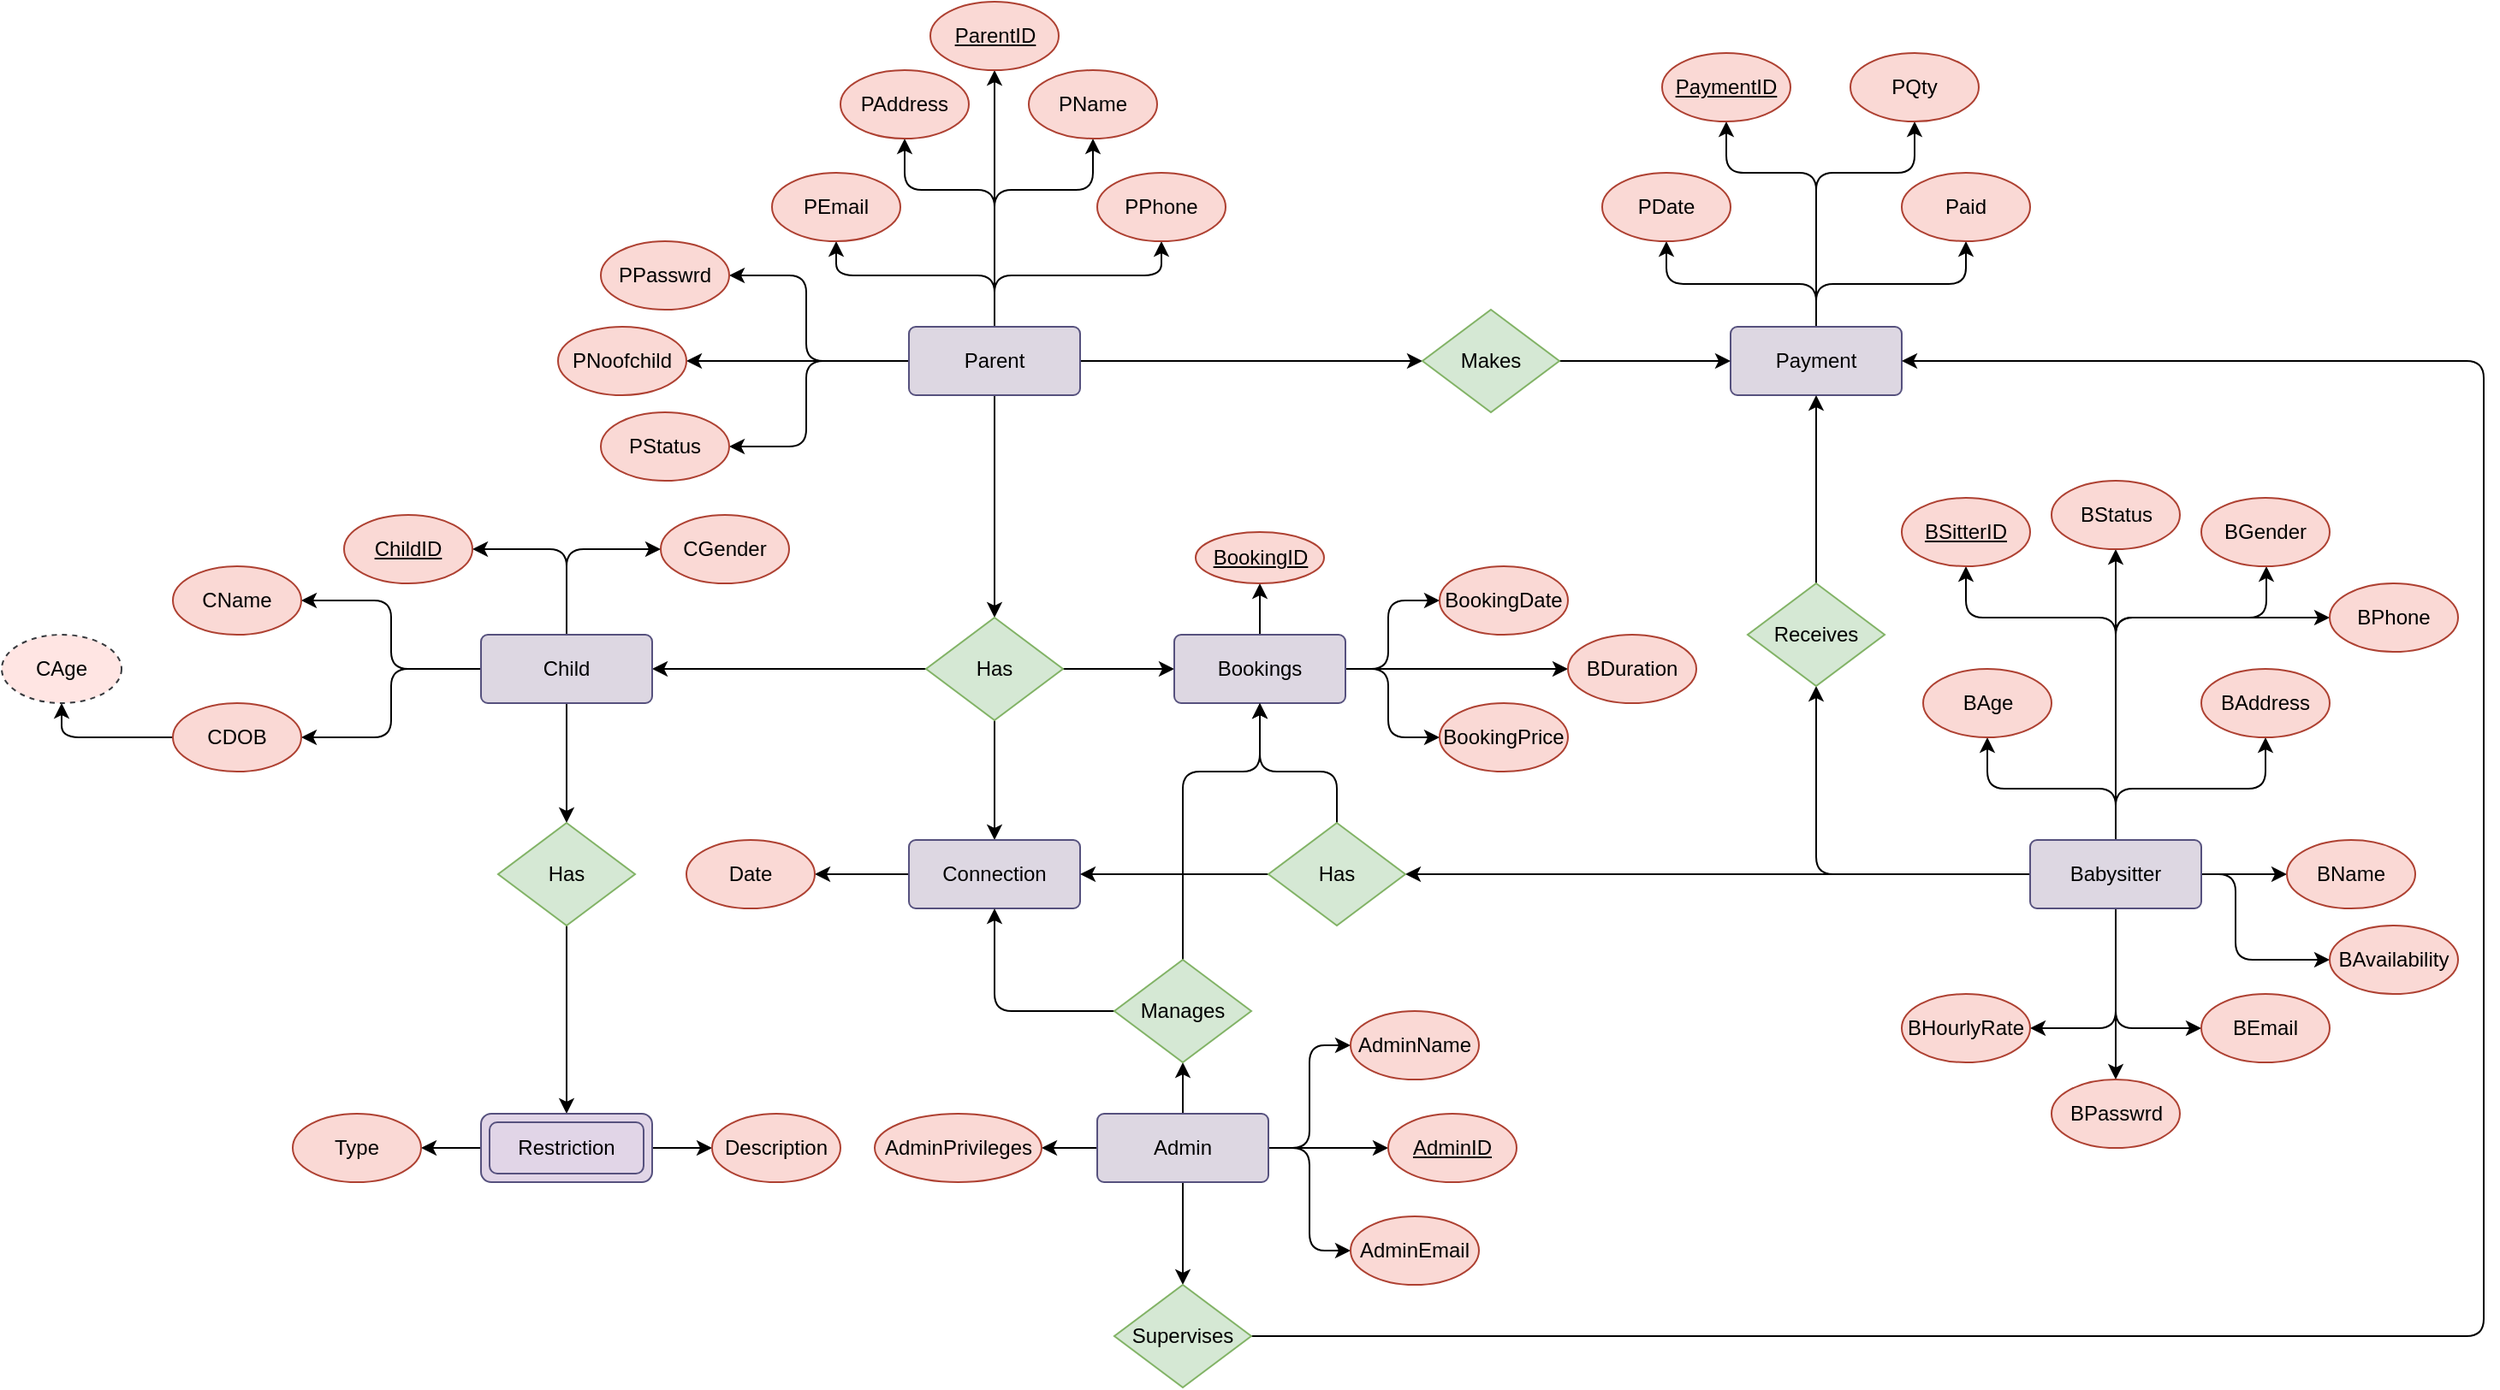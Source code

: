 <mxfile version="13.7.9" type="github">
  <diagram id="R2lEEEUBdFMjLlhIrx00" name="Page-1">
    <mxGraphModel dx="2431" dy="817" grid="1" gridSize="10" guides="1" tooltips="1" connect="1" arrows="1" fold="1" page="1" pageScale="1" pageWidth="850" pageHeight="1100" math="0" shadow="0" extFonts="Permanent Marker^https://fonts.googleapis.com/css?family=Permanent+Marker">
      <root>
        <mxCell id="0" />
        <mxCell id="1" parent="0" />
        <mxCell id="o5xKfzalzevmkCCJvO4_-7" value="" style="edgeStyle=orthogonalEdgeStyle;rounded=0;orthogonalLoop=1;jettySize=auto;html=1;" edge="1" parent="1" source="o5xKfzalzevmkCCJvO4_-5" target="o5xKfzalzevmkCCJvO4_-6">
          <mxGeometry relative="1" as="geometry" />
        </mxCell>
        <mxCell id="o5xKfzalzevmkCCJvO4_-15" style="edgeStyle=orthogonalEdgeStyle;rounded=1;orthogonalLoop=1;jettySize=auto;html=1;entryX=0.5;entryY=1;entryDx=0;entryDy=0;" edge="1" parent="1" source="o5xKfzalzevmkCCJvO4_-5" target="o5xKfzalzevmkCCJvO4_-9">
          <mxGeometry relative="1" as="geometry">
            <Array as="points">
              <mxPoint x="180" y="170" />
              <mxPoint x="128" y="170" />
            </Array>
          </mxGeometry>
        </mxCell>
        <mxCell id="o5xKfzalzevmkCCJvO4_-16" style="edgeStyle=orthogonalEdgeStyle;rounded=1;orthogonalLoop=1;jettySize=auto;html=1;entryX=0.5;entryY=1;entryDx=0;entryDy=0;" edge="1" parent="1" source="o5xKfzalzevmkCCJvO4_-5" target="o5xKfzalzevmkCCJvO4_-8">
          <mxGeometry relative="1" as="geometry">
            <Array as="points">
              <mxPoint x="180" y="170" />
              <mxPoint x="238" y="170" />
            </Array>
          </mxGeometry>
        </mxCell>
        <mxCell id="o5xKfzalzevmkCCJvO4_-18" style="edgeStyle=orthogonalEdgeStyle;rounded=1;orthogonalLoop=1;jettySize=auto;html=1;entryX=0.5;entryY=1;entryDx=0;entryDy=0;" edge="1" parent="1" source="o5xKfzalzevmkCCJvO4_-5" target="o5xKfzalzevmkCCJvO4_-10">
          <mxGeometry relative="1" as="geometry">
            <Array as="points">
              <mxPoint x="180" y="220" />
              <mxPoint x="88" y="220" />
            </Array>
          </mxGeometry>
        </mxCell>
        <mxCell id="o5xKfzalzevmkCCJvO4_-19" style="edgeStyle=orthogonalEdgeStyle;rounded=1;orthogonalLoop=1;jettySize=auto;html=1;entryX=0.5;entryY=1;entryDx=0;entryDy=0;" edge="1" parent="1" source="o5xKfzalzevmkCCJvO4_-5" target="o5xKfzalzevmkCCJvO4_-11">
          <mxGeometry relative="1" as="geometry">
            <Array as="points">
              <mxPoint x="180" y="220" />
              <mxPoint x="278" y="220" />
            </Array>
          </mxGeometry>
        </mxCell>
        <mxCell id="o5xKfzalzevmkCCJvO4_-20" style="edgeStyle=orthogonalEdgeStyle;rounded=1;orthogonalLoop=1;jettySize=auto;html=1;entryX=1;entryY=0.5;entryDx=0;entryDy=0;" edge="1" parent="1" source="o5xKfzalzevmkCCJvO4_-5" target="o5xKfzalzevmkCCJvO4_-14">
          <mxGeometry relative="1" as="geometry" />
        </mxCell>
        <mxCell id="o5xKfzalzevmkCCJvO4_-21" style="edgeStyle=orthogonalEdgeStyle;rounded=1;orthogonalLoop=1;jettySize=auto;html=1;entryX=1;entryY=0.5;entryDx=0;entryDy=0;" edge="1" parent="1" source="o5xKfzalzevmkCCJvO4_-5" target="o5xKfzalzevmkCCJvO4_-12">
          <mxGeometry relative="1" as="geometry">
            <Array as="points">
              <mxPoint x="70" y="270" />
              <mxPoint x="70" y="220" />
            </Array>
          </mxGeometry>
        </mxCell>
        <mxCell id="o5xKfzalzevmkCCJvO4_-22" style="edgeStyle=orthogonalEdgeStyle;rounded=1;orthogonalLoop=1;jettySize=auto;html=1;entryX=1;entryY=0.5;entryDx=0;entryDy=0;" edge="1" parent="1" source="o5xKfzalzevmkCCJvO4_-5" target="o5xKfzalzevmkCCJvO4_-13">
          <mxGeometry relative="1" as="geometry">
            <Array as="points">
              <mxPoint x="70" y="270" />
              <mxPoint x="70" y="320" />
            </Array>
          </mxGeometry>
        </mxCell>
        <mxCell id="o5xKfzalzevmkCCJvO4_-26" value="" style="edgeStyle=orthogonalEdgeStyle;rounded=1;orthogonalLoop=1;jettySize=auto;html=1;entryX=0.5;entryY=0;entryDx=0;entryDy=0;" edge="1" parent="1" source="o5xKfzalzevmkCCJvO4_-5" target="o5xKfzalzevmkCCJvO4_-27">
          <mxGeometry relative="1" as="geometry">
            <mxPoint x="330" y="270" as="targetPoint" />
          </mxGeometry>
        </mxCell>
        <mxCell id="o5xKfzalzevmkCCJvO4_-111" style="edgeStyle=orthogonalEdgeStyle;rounded=1;orthogonalLoop=1;jettySize=auto;html=1;" edge="1" parent="1" source="o5xKfzalzevmkCCJvO4_-5" target="o5xKfzalzevmkCCJvO4_-110">
          <mxGeometry relative="1" as="geometry" />
        </mxCell>
        <mxCell id="o5xKfzalzevmkCCJvO4_-5" value="Parent" style="rounded=1;arcSize=10;whiteSpace=wrap;html=1;align=center;strokeColor=#56517e;shadow=0;fillColor=#DDD7E2;" vertex="1" parent="1">
          <mxGeometry x="130" y="250" width="100" height="40" as="geometry" />
        </mxCell>
        <mxCell id="o5xKfzalzevmkCCJvO4_-6" value="&lt;u&gt;ParentID&lt;/u&gt;" style="ellipse;whiteSpace=wrap;html=1;rounded=1;shadow=0;strokeColor=#ae4132;fillColor=#fad9d5;arcSize=10;" vertex="1" parent="1">
          <mxGeometry x="142.5" y="60" width="75" height="40" as="geometry" />
        </mxCell>
        <mxCell id="o5xKfzalzevmkCCJvO4_-8" value="PName" style="ellipse;whiteSpace=wrap;html=1;rounded=1;shadow=0;strokeColor=#ae4132;fillColor=#fad9d5;arcSize=10;" vertex="1" parent="1">
          <mxGeometry x="200" y="100" width="75" height="40" as="geometry" />
        </mxCell>
        <mxCell id="o5xKfzalzevmkCCJvO4_-9" value="PAddress" style="ellipse;whiteSpace=wrap;html=1;rounded=1;shadow=0;strokeColor=#ae4132;fillColor=#fad9d5;arcSize=10;" vertex="1" parent="1">
          <mxGeometry x="90" y="100" width="75" height="40" as="geometry" />
        </mxCell>
        <mxCell id="o5xKfzalzevmkCCJvO4_-10" value="PEmail" style="ellipse;whiteSpace=wrap;html=1;rounded=1;shadow=0;strokeColor=#ae4132;fillColor=#fad9d5;arcSize=10;" vertex="1" parent="1">
          <mxGeometry x="50" y="160" width="75" height="40" as="geometry" />
        </mxCell>
        <mxCell id="o5xKfzalzevmkCCJvO4_-11" value="PPhone" style="ellipse;whiteSpace=wrap;html=1;rounded=1;shadow=0;strokeColor=#ae4132;fillColor=#fad9d5;arcSize=10;" vertex="1" parent="1">
          <mxGeometry x="240" y="160" width="75" height="40" as="geometry" />
        </mxCell>
        <mxCell id="o5xKfzalzevmkCCJvO4_-12" value="PPasswrd" style="ellipse;whiteSpace=wrap;html=1;rounded=1;shadow=0;strokeColor=#ae4132;fillColor=#fad9d5;arcSize=10;" vertex="1" parent="1">
          <mxGeometry x="-50" y="200" width="75" height="40" as="geometry" />
        </mxCell>
        <mxCell id="o5xKfzalzevmkCCJvO4_-13" value="PStatus" style="ellipse;whiteSpace=wrap;html=1;rounded=1;shadow=0;strokeColor=#ae4132;fillColor=#fad9d5;arcSize=10;" vertex="1" parent="1">
          <mxGeometry x="-50" y="300" width="75" height="40" as="geometry" />
        </mxCell>
        <mxCell id="o5xKfzalzevmkCCJvO4_-14" value="PNoofchild" style="ellipse;whiteSpace=wrap;html=1;rounded=1;shadow=0;strokeColor=#ae4132;fillColor=#fad9d5;arcSize=10;" vertex="1" parent="1">
          <mxGeometry x="-75" y="250" width="75" height="40" as="geometry" />
        </mxCell>
        <mxCell id="o5xKfzalzevmkCCJvO4_-31" value="" style="edgeStyle=orthogonalEdgeStyle;rounded=1;orthogonalLoop=1;jettySize=auto;html=1;entryX=1;entryY=0.5;entryDx=0;entryDy=0;exitX=0;exitY=0.5;exitDx=0;exitDy=0;" edge="1" parent="1" source="o5xKfzalzevmkCCJvO4_-27" target="o5xKfzalzevmkCCJvO4_-32">
          <mxGeometry relative="1" as="geometry">
            <mxPoint x="100" y="450" as="sourcePoint" />
            <mxPoint x="270" y="170" as="targetPoint" />
          </mxGeometry>
        </mxCell>
        <mxCell id="o5xKfzalzevmkCCJvO4_-35" style="edgeStyle=orthogonalEdgeStyle;rounded=1;orthogonalLoop=1;jettySize=auto;html=1;entryX=0.5;entryY=0;entryDx=0;entryDy=0;" edge="1" parent="1" source="o5xKfzalzevmkCCJvO4_-27" target="o5xKfzalzevmkCCJvO4_-33">
          <mxGeometry relative="1" as="geometry" />
        </mxCell>
        <mxCell id="o5xKfzalzevmkCCJvO4_-36" style="edgeStyle=orthogonalEdgeStyle;rounded=1;orthogonalLoop=1;jettySize=auto;html=1;entryX=0;entryY=0.5;entryDx=0;entryDy=0;" edge="1" parent="1" source="o5xKfzalzevmkCCJvO4_-27" target="o5xKfzalzevmkCCJvO4_-34">
          <mxGeometry relative="1" as="geometry" />
        </mxCell>
        <mxCell id="o5xKfzalzevmkCCJvO4_-27" value="Has" style="shape=rhombus;perimeter=rhombusPerimeter;whiteSpace=wrap;html=1;align=center;shadow=0;fillColor=#d5e8d4;strokeColor=#82b366;" vertex="1" parent="1">
          <mxGeometry x="140" y="420" width="80" height="60" as="geometry" />
        </mxCell>
        <mxCell id="o5xKfzalzevmkCCJvO4_-69" style="edgeStyle=orthogonalEdgeStyle;rounded=1;orthogonalLoop=1;jettySize=auto;html=1;entryX=1;entryY=0.5;entryDx=0;entryDy=0;exitX=0.5;exitY=0;exitDx=0;exitDy=0;" edge="1" parent="1" source="o5xKfzalzevmkCCJvO4_-32" target="o5xKfzalzevmkCCJvO4_-37">
          <mxGeometry relative="1" as="geometry" />
        </mxCell>
        <mxCell id="o5xKfzalzevmkCCJvO4_-71" style="edgeStyle=orthogonalEdgeStyle;rounded=1;orthogonalLoop=1;jettySize=auto;html=1;entryX=1;entryY=0.5;entryDx=0;entryDy=0;" edge="1" parent="1" source="o5xKfzalzevmkCCJvO4_-32" target="o5xKfzalzevmkCCJvO4_-38">
          <mxGeometry relative="1" as="geometry" />
        </mxCell>
        <mxCell id="o5xKfzalzevmkCCJvO4_-72" style="edgeStyle=orthogonalEdgeStyle;rounded=1;orthogonalLoop=1;jettySize=auto;html=1;entryX=1;entryY=0.5;entryDx=0;entryDy=0;" edge="1" parent="1" source="o5xKfzalzevmkCCJvO4_-32" target="o5xKfzalzevmkCCJvO4_-40">
          <mxGeometry relative="1" as="geometry" />
        </mxCell>
        <mxCell id="o5xKfzalzevmkCCJvO4_-101" style="edgeStyle=orthogonalEdgeStyle;rounded=1;orthogonalLoop=1;jettySize=auto;html=1;entryX=0;entryY=0.5;entryDx=0;entryDy=0;exitX=0.5;exitY=0;exitDx=0;exitDy=0;" edge="1" parent="1" source="o5xKfzalzevmkCCJvO4_-32" target="o5xKfzalzevmkCCJvO4_-41">
          <mxGeometry relative="1" as="geometry" />
        </mxCell>
        <mxCell id="o5xKfzalzevmkCCJvO4_-125" style="edgeStyle=orthogonalEdgeStyle;rounded=1;orthogonalLoop=1;jettySize=auto;html=1;" edge="1" parent="1" source="o5xKfzalzevmkCCJvO4_-32" target="o5xKfzalzevmkCCJvO4_-124">
          <mxGeometry relative="1" as="geometry" />
        </mxCell>
        <mxCell id="o5xKfzalzevmkCCJvO4_-32" value="Child" style="rounded=1;arcSize=10;whiteSpace=wrap;html=1;align=center;strokeColor=#56517e;shadow=0;fillColor=#DDD7E2;" vertex="1" parent="1">
          <mxGeometry x="-120" y="430" width="100" height="40" as="geometry" />
        </mxCell>
        <mxCell id="o5xKfzalzevmkCCJvO4_-51" style="edgeStyle=orthogonalEdgeStyle;rounded=1;orthogonalLoop=1;jettySize=auto;html=1;entryX=1;entryY=0.5;entryDx=0;entryDy=0;" edge="1" parent="1" source="o5xKfzalzevmkCCJvO4_-33" target="o5xKfzalzevmkCCJvO4_-50">
          <mxGeometry relative="1" as="geometry" />
        </mxCell>
        <mxCell id="o5xKfzalzevmkCCJvO4_-33" value="Connection" style="rounded=1;arcSize=10;whiteSpace=wrap;html=1;align=center;strokeColor=#56517e;shadow=0;fillColor=#DDD7E2;" vertex="1" parent="1">
          <mxGeometry x="130" y="550" width="100" height="40" as="geometry" />
        </mxCell>
        <mxCell id="o5xKfzalzevmkCCJvO4_-60" style="edgeStyle=orthogonalEdgeStyle;rounded=1;orthogonalLoop=1;jettySize=auto;html=1;" edge="1" parent="1" source="o5xKfzalzevmkCCJvO4_-34" target="o5xKfzalzevmkCCJvO4_-52">
          <mxGeometry relative="1" as="geometry" />
        </mxCell>
        <mxCell id="o5xKfzalzevmkCCJvO4_-63" style="edgeStyle=orthogonalEdgeStyle;rounded=1;orthogonalLoop=1;jettySize=auto;html=1;entryX=0;entryY=0.5;entryDx=0;entryDy=0;" edge="1" parent="1" source="o5xKfzalzevmkCCJvO4_-34" target="o5xKfzalzevmkCCJvO4_-56">
          <mxGeometry relative="1" as="geometry">
            <Array as="points">
              <mxPoint x="410" y="450" />
              <mxPoint x="410" y="410" />
            </Array>
          </mxGeometry>
        </mxCell>
        <mxCell id="o5xKfzalzevmkCCJvO4_-64" style="edgeStyle=orthogonalEdgeStyle;rounded=1;orthogonalLoop=1;jettySize=auto;html=1;entryX=0;entryY=0.5;entryDx=0;entryDy=0;" edge="1" parent="1" source="o5xKfzalzevmkCCJvO4_-34" target="o5xKfzalzevmkCCJvO4_-53">
          <mxGeometry relative="1" as="geometry" />
        </mxCell>
        <mxCell id="o5xKfzalzevmkCCJvO4_-65" style="edgeStyle=orthogonalEdgeStyle;rounded=1;orthogonalLoop=1;jettySize=auto;html=1;entryX=0;entryY=0.5;entryDx=0;entryDy=0;" edge="1" parent="1" source="o5xKfzalzevmkCCJvO4_-34" target="o5xKfzalzevmkCCJvO4_-55">
          <mxGeometry relative="1" as="geometry">
            <Array as="points">
              <mxPoint x="410" y="450" />
              <mxPoint x="410" y="490" />
            </Array>
          </mxGeometry>
        </mxCell>
        <mxCell id="o5xKfzalzevmkCCJvO4_-34" value="Bookings" style="rounded=1;arcSize=10;whiteSpace=wrap;html=1;align=center;strokeColor=#56517e;shadow=0;fillColor=#DDD7E2;" vertex="1" parent="1">
          <mxGeometry x="285" y="430" width="100" height="40" as="geometry" />
        </mxCell>
        <mxCell id="o5xKfzalzevmkCCJvO4_-37" value="&lt;u&gt;ChildID&lt;/u&gt;" style="ellipse;whiteSpace=wrap;html=1;rounded=1;shadow=0;strokeColor=#ae4132;fillColor=#fad9d5;arcSize=10;" vertex="1" parent="1">
          <mxGeometry x="-200" y="360" width="75" height="40" as="geometry" />
        </mxCell>
        <mxCell id="o5xKfzalzevmkCCJvO4_-38" value="CName" style="ellipse;whiteSpace=wrap;html=1;rounded=1;shadow=0;strokeColor=#ae4132;fillColor=#fad9d5;arcSize=10;" vertex="1" parent="1">
          <mxGeometry x="-300" y="390" width="75" height="40" as="geometry" />
        </mxCell>
        <mxCell id="o5xKfzalzevmkCCJvO4_-75" style="edgeStyle=orthogonalEdgeStyle;rounded=1;orthogonalLoop=1;jettySize=auto;html=1;entryX=0.5;entryY=1;entryDx=0;entryDy=0;" edge="1" parent="1" source="o5xKfzalzevmkCCJvO4_-40" target="o5xKfzalzevmkCCJvO4_-42">
          <mxGeometry relative="1" as="geometry" />
        </mxCell>
        <mxCell id="o5xKfzalzevmkCCJvO4_-40" value="CDOB" style="ellipse;whiteSpace=wrap;html=1;rounded=1;shadow=0;strokeColor=#ae4132;fillColor=#fad9d5;arcSize=10;" vertex="1" parent="1">
          <mxGeometry x="-300" y="470" width="75" height="40" as="geometry" />
        </mxCell>
        <mxCell id="o5xKfzalzevmkCCJvO4_-41" value="CGender" style="ellipse;whiteSpace=wrap;html=1;rounded=1;shadow=0;strokeColor=#ae4132;fillColor=#fad9d5;arcSize=10;" vertex="1" parent="1">
          <mxGeometry x="-15" y="360" width="75" height="40" as="geometry" />
        </mxCell>
        <mxCell id="o5xKfzalzevmkCCJvO4_-42" value="CAge" style="ellipse;whiteSpace=wrap;html=1;align=center;dashed=1;shadow=0;strokeColor=#36393d;fillColor=#FFE5E3;" vertex="1" parent="1">
          <mxGeometry x="-400" y="430" width="70" height="40" as="geometry" />
        </mxCell>
        <mxCell id="o5xKfzalzevmkCCJvO4_-50" value="Date" style="ellipse;whiteSpace=wrap;html=1;rounded=1;shadow=0;strokeColor=#ae4132;fillColor=#fad9d5;arcSize=10;" vertex="1" parent="1">
          <mxGeometry y="550" width="75" height="40" as="geometry" />
        </mxCell>
        <mxCell id="o5xKfzalzevmkCCJvO4_-52" value="&lt;u&gt;BookingID&lt;/u&gt;" style="ellipse;whiteSpace=wrap;html=1;rounded=1;shadow=0;strokeColor=#ae4132;fillColor=#fad9d5;arcSize=10;" vertex="1" parent="1">
          <mxGeometry x="297.5" y="370" width="75" height="30" as="geometry" />
        </mxCell>
        <mxCell id="o5xKfzalzevmkCCJvO4_-53" value="BDuration" style="ellipse;whiteSpace=wrap;html=1;rounded=1;shadow=0;strokeColor=#ae4132;fillColor=#fad9d5;arcSize=10;" vertex="1" parent="1">
          <mxGeometry x="515" y="430" width="75" height="40" as="geometry" />
        </mxCell>
        <mxCell id="o5xKfzalzevmkCCJvO4_-55" value="BookingPrice" style="ellipse;whiteSpace=wrap;html=1;rounded=1;shadow=0;strokeColor=#ae4132;fillColor=#fad9d5;arcSize=10;" vertex="1" parent="1">
          <mxGeometry x="440" y="470" width="75" height="40" as="geometry" />
        </mxCell>
        <mxCell id="o5xKfzalzevmkCCJvO4_-56" value="BookingDate" style="ellipse;whiteSpace=wrap;html=1;rounded=1;shadow=0;strokeColor=#ae4132;fillColor=#fad9d5;arcSize=10;" vertex="1" parent="1">
          <mxGeometry x="440" y="390" width="75" height="40" as="geometry" />
        </mxCell>
        <mxCell id="o5xKfzalzevmkCCJvO4_-88" style="edgeStyle=orthogonalEdgeStyle;rounded=1;orthogonalLoop=1;jettySize=auto;html=1;exitX=0.5;exitY=0;exitDx=0;exitDy=0;" edge="1" parent="1" source="o5xKfzalzevmkCCJvO4_-66" target="o5xKfzalzevmkCCJvO4_-81">
          <mxGeometry relative="1" as="geometry" />
        </mxCell>
        <mxCell id="o5xKfzalzevmkCCJvO4_-89" style="edgeStyle=orthogonalEdgeStyle;rounded=1;orthogonalLoop=1;jettySize=auto;html=1;" edge="1" parent="1" source="o5xKfzalzevmkCCJvO4_-66" target="o5xKfzalzevmkCCJvO4_-80">
          <mxGeometry relative="1" as="geometry">
            <Array as="points">
              <mxPoint x="835" y="420" />
              <mxPoint x="923" y="420" />
            </Array>
          </mxGeometry>
        </mxCell>
        <mxCell id="o5xKfzalzevmkCCJvO4_-90" style="edgeStyle=orthogonalEdgeStyle;rounded=1;orthogonalLoop=1;jettySize=auto;html=1;entryX=0;entryY=0.5;entryDx=0;entryDy=0;exitX=0.5;exitY=0;exitDx=0;exitDy=0;" edge="1" parent="1" source="o5xKfzalzevmkCCJvO4_-66" target="o5xKfzalzevmkCCJvO4_-83">
          <mxGeometry relative="1" as="geometry" />
        </mxCell>
        <mxCell id="o5xKfzalzevmkCCJvO4_-93" style="edgeStyle=orthogonalEdgeStyle;rounded=1;orthogonalLoop=1;jettySize=auto;html=1;entryX=0;entryY=0.5;entryDx=0;entryDy=0;" edge="1" parent="1" source="o5xKfzalzevmkCCJvO4_-66" target="o5xKfzalzevmkCCJvO4_-77">
          <mxGeometry relative="1" as="geometry" />
        </mxCell>
        <mxCell id="o5xKfzalzevmkCCJvO4_-94" style="edgeStyle=orthogonalEdgeStyle;rounded=1;orthogonalLoop=1;jettySize=auto;html=1;entryX=0;entryY=0.5;entryDx=0;entryDy=0;" edge="1" parent="1" source="o5xKfzalzevmkCCJvO4_-66" target="o5xKfzalzevmkCCJvO4_-86">
          <mxGeometry relative="1" as="geometry">
            <Array as="points">
              <mxPoint x="905" y="570" />
              <mxPoint x="905" y="620" />
            </Array>
          </mxGeometry>
        </mxCell>
        <mxCell id="o5xKfzalzevmkCCJvO4_-96" style="edgeStyle=orthogonalEdgeStyle;rounded=1;orthogonalLoop=1;jettySize=auto;html=1;entryX=0.5;entryY=1;entryDx=0;entryDy=0;exitX=0.5;exitY=0;exitDx=0;exitDy=0;" edge="1" parent="1" source="o5xKfzalzevmkCCJvO4_-66" target="o5xKfzalzevmkCCJvO4_-78">
          <mxGeometry relative="1" as="geometry">
            <Array as="points">
              <mxPoint x="835" y="520" />
              <mxPoint x="760" y="520" />
            </Array>
          </mxGeometry>
        </mxCell>
        <mxCell id="o5xKfzalzevmkCCJvO4_-97" style="edgeStyle=orthogonalEdgeStyle;rounded=1;orthogonalLoop=1;jettySize=auto;html=1;" edge="1" parent="1" source="o5xKfzalzevmkCCJvO4_-66" target="o5xKfzalzevmkCCJvO4_-85">
          <mxGeometry relative="1" as="geometry" />
        </mxCell>
        <mxCell id="o5xKfzalzevmkCCJvO4_-98" style="edgeStyle=orthogonalEdgeStyle;rounded=1;orthogonalLoop=1;jettySize=auto;html=1;entryX=1;entryY=0.5;entryDx=0;entryDy=0;" edge="1" parent="1" source="o5xKfzalzevmkCCJvO4_-66" target="o5xKfzalzevmkCCJvO4_-84">
          <mxGeometry relative="1" as="geometry" />
        </mxCell>
        <mxCell id="o5xKfzalzevmkCCJvO4_-99" style="edgeStyle=orthogonalEdgeStyle;rounded=1;orthogonalLoop=1;jettySize=auto;html=1;entryX=0;entryY=0.5;entryDx=0;entryDy=0;" edge="1" parent="1" source="o5xKfzalzevmkCCJvO4_-66" target="o5xKfzalzevmkCCJvO4_-82">
          <mxGeometry relative="1" as="geometry" />
        </mxCell>
        <mxCell id="o5xKfzalzevmkCCJvO4_-100" style="edgeStyle=orthogonalEdgeStyle;rounded=1;orthogonalLoop=1;jettySize=auto;html=1;entryX=0.5;entryY=1;entryDx=0;entryDy=0;" edge="1" parent="1" source="o5xKfzalzevmkCCJvO4_-66" target="o5xKfzalzevmkCCJvO4_-76">
          <mxGeometry relative="1" as="geometry">
            <Array as="points">
              <mxPoint x="835" y="420" />
              <mxPoint x="748" y="420" />
            </Array>
          </mxGeometry>
        </mxCell>
        <mxCell id="o5xKfzalzevmkCCJvO4_-103" style="edgeStyle=orthogonalEdgeStyle;rounded=1;orthogonalLoop=1;jettySize=auto;html=1;entryX=1;entryY=0.5;entryDx=0;entryDy=0;" edge="1" parent="1" source="o5xKfzalzevmkCCJvO4_-66" target="o5xKfzalzevmkCCJvO4_-102">
          <mxGeometry relative="1" as="geometry" />
        </mxCell>
        <mxCell id="o5xKfzalzevmkCCJvO4_-108" style="edgeStyle=orthogonalEdgeStyle;rounded=1;orthogonalLoop=1;jettySize=auto;html=1;entryX=0.5;entryY=1;entryDx=0;entryDy=0;" edge="1" parent="1" source="o5xKfzalzevmkCCJvO4_-66" target="o5xKfzalzevmkCCJvO4_-107">
          <mxGeometry relative="1" as="geometry" />
        </mxCell>
        <mxCell id="o5xKfzalzevmkCCJvO4_-133" style="edgeStyle=orthogonalEdgeStyle;rounded=1;orthogonalLoop=1;jettySize=auto;html=1;entryX=0.5;entryY=1;entryDx=0;entryDy=0;" edge="1" parent="1" source="o5xKfzalzevmkCCJvO4_-66" target="o5xKfzalzevmkCCJvO4_-79">
          <mxGeometry relative="1" as="geometry">
            <Array as="points">
              <mxPoint x="835" y="520" />
              <mxPoint x="922" y="520" />
            </Array>
          </mxGeometry>
        </mxCell>
        <mxCell id="o5xKfzalzevmkCCJvO4_-66" value="Babysitter" style="rounded=1;arcSize=10;whiteSpace=wrap;html=1;align=center;strokeColor=#56517e;shadow=0;fillColor=#DDD7E2;" vertex="1" parent="1">
          <mxGeometry x="785" y="550" width="100" height="40" as="geometry" />
        </mxCell>
        <mxCell id="o5xKfzalzevmkCCJvO4_-76" value="&lt;u&gt;BSitterID&lt;/u&gt;" style="ellipse;whiteSpace=wrap;html=1;rounded=1;shadow=0;strokeColor=#ae4132;fillColor=#fad9d5;arcSize=10;" vertex="1" parent="1">
          <mxGeometry x="710" y="350" width="75" height="40" as="geometry" />
        </mxCell>
        <mxCell id="o5xKfzalzevmkCCJvO4_-77" value="BName" style="ellipse;whiteSpace=wrap;html=1;rounded=1;shadow=0;strokeColor=#ae4132;fillColor=#fad9d5;arcSize=10;" vertex="1" parent="1">
          <mxGeometry x="935" y="550" width="75" height="40" as="geometry" />
        </mxCell>
        <mxCell id="o5xKfzalzevmkCCJvO4_-78" value="BAge" style="ellipse;whiteSpace=wrap;html=1;rounded=1;shadow=0;strokeColor=#ae4132;fillColor=#fad9d5;arcSize=10;" vertex="1" parent="1">
          <mxGeometry x="722.5" y="450" width="75" height="40" as="geometry" />
        </mxCell>
        <mxCell id="o5xKfzalzevmkCCJvO4_-79" value="BAddress" style="ellipse;whiteSpace=wrap;html=1;rounded=1;shadow=0;strokeColor=#ae4132;fillColor=#fad9d5;arcSize=10;" vertex="1" parent="1">
          <mxGeometry x="885" y="450" width="75" height="40" as="geometry" />
        </mxCell>
        <mxCell id="o5xKfzalzevmkCCJvO4_-80" value="BGender" style="ellipse;whiteSpace=wrap;html=1;rounded=1;shadow=0;strokeColor=#ae4132;fillColor=#fad9d5;arcSize=10;" vertex="1" parent="1">
          <mxGeometry x="885" y="350" width="75" height="40" as="geometry" />
        </mxCell>
        <mxCell id="o5xKfzalzevmkCCJvO4_-81" value="BStatus&lt;span style=&quot;color: rgba(0 , 0 , 0 , 0) ; font-family: monospace ; font-size: 0px&quot;&gt;%3CmxGraphModel%3E%3Croot%3E%3CmxCell%20id%3D%220%22%2F%3E%3CmxCell%20id%3D%221%22%20parent%3D%220%22%2F%3E%3CmxCell%20id%3D%222%22%20value%3D%22BGender%22%20style%3D%22ellipse%3BwhiteSpace%3Dwrap%3Bhtml%3D1%3Brounded%3D1%3Bshadow%3D0%3BstrokeColor%3D%23ae4132%3BfillColor%3D%23fad9d5%3BarcSize%3D10%3B%22%20vertex%3D%221%22%20parent%3D%221%22%3E%3CmxGeometry%20x%3D%22632.5%22%20y%3D%22490%22%20width%3D%2275%22%20height%3D%2240%22%20as%3D%22geometry%22%2F%3E%3C%2FmxCell%3E%3C%2Froot%3E%3C%2FmxGraphModel%3E&lt;/span&gt;" style="ellipse;whiteSpace=wrap;html=1;rounded=1;shadow=0;strokeColor=#ae4132;fillColor=#fad9d5;arcSize=10;" vertex="1" parent="1">
          <mxGeometry x="797.5" y="340" width="75" height="40" as="geometry" />
        </mxCell>
        <mxCell id="o5xKfzalzevmkCCJvO4_-82" value="BEmail" style="ellipse;whiteSpace=wrap;html=1;rounded=1;shadow=0;strokeColor=#ae4132;fillColor=#fad9d5;arcSize=10;" vertex="1" parent="1">
          <mxGeometry x="885" y="640" width="75" height="40" as="geometry" />
        </mxCell>
        <mxCell id="o5xKfzalzevmkCCJvO4_-83" value="BPhone" style="ellipse;whiteSpace=wrap;html=1;rounded=1;shadow=0;strokeColor=#ae4132;fillColor=#fad9d5;arcSize=10;" vertex="1" parent="1">
          <mxGeometry x="960" y="400" width="75" height="40" as="geometry" />
        </mxCell>
        <mxCell id="o5xKfzalzevmkCCJvO4_-84" value="BHourlyRate" style="ellipse;whiteSpace=wrap;html=1;rounded=1;shadow=0;strokeColor=#ae4132;fillColor=#fad9d5;arcSize=10;" vertex="1" parent="1">
          <mxGeometry x="710" y="640" width="75" height="40" as="geometry" />
        </mxCell>
        <mxCell id="o5xKfzalzevmkCCJvO4_-85" value="BPasswrd" style="ellipse;whiteSpace=wrap;html=1;rounded=1;shadow=0;strokeColor=#ae4132;fillColor=#fad9d5;arcSize=10;" vertex="1" parent="1">
          <mxGeometry x="797.5" y="690" width="75" height="40" as="geometry" />
        </mxCell>
        <mxCell id="o5xKfzalzevmkCCJvO4_-86" value="BAvailability" style="ellipse;whiteSpace=wrap;html=1;rounded=1;shadow=0;strokeColor=#ae4132;fillColor=#fad9d5;arcSize=10;" vertex="1" parent="1">
          <mxGeometry x="960" y="600" width="75" height="40" as="geometry" />
        </mxCell>
        <mxCell id="o5xKfzalzevmkCCJvO4_-104" style="edgeStyle=orthogonalEdgeStyle;rounded=1;orthogonalLoop=1;jettySize=auto;html=1;" edge="1" parent="1" source="o5xKfzalzevmkCCJvO4_-102" target="o5xKfzalzevmkCCJvO4_-33">
          <mxGeometry relative="1" as="geometry" />
        </mxCell>
        <mxCell id="o5xKfzalzevmkCCJvO4_-105" style="edgeStyle=orthogonalEdgeStyle;rounded=1;orthogonalLoop=1;jettySize=auto;html=1;entryX=0.5;entryY=1;entryDx=0;entryDy=0;" edge="1" parent="1" source="o5xKfzalzevmkCCJvO4_-102" target="o5xKfzalzevmkCCJvO4_-34">
          <mxGeometry relative="1" as="geometry">
            <Array as="points">
              <mxPoint x="380" y="510" />
              <mxPoint x="335" y="510" />
            </Array>
          </mxGeometry>
        </mxCell>
        <mxCell id="o5xKfzalzevmkCCJvO4_-102" value="Has" style="shape=rhombus;perimeter=rhombusPerimeter;whiteSpace=wrap;html=1;align=center;shadow=0;fillColor=#d5e8d4;strokeColor=#82b366;" vertex="1" parent="1">
          <mxGeometry x="340" y="540" width="80" height="60" as="geometry" />
        </mxCell>
        <mxCell id="o5xKfzalzevmkCCJvO4_-119" style="edgeStyle=orthogonalEdgeStyle;rounded=1;orthogonalLoop=1;jettySize=auto;html=1;entryX=0.5;entryY=1;entryDx=0;entryDy=0;" edge="1" parent="1" source="o5xKfzalzevmkCCJvO4_-106" target="o5xKfzalzevmkCCJvO4_-115">
          <mxGeometry relative="1" as="geometry" />
        </mxCell>
        <mxCell id="o5xKfzalzevmkCCJvO4_-120" style="edgeStyle=orthogonalEdgeStyle;rounded=1;orthogonalLoop=1;jettySize=auto;html=1;" edge="1" parent="1" source="o5xKfzalzevmkCCJvO4_-106" target="o5xKfzalzevmkCCJvO4_-116">
          <mxGeometry relative="1" as="geometry" />
        </mxCell>
        <mxCell id="o5xKfzalzevmkCCJvO4_-121" style="edgeStyle=orthogonalEdgeStyle;rounded=1;orthogonalLoop=1;jettySize=auto;html=1;entryX=0.5;entryY=1;entryDx=0;entryDy=0;" edge="1" parent="1" source="o5xKfzalzevmkCCJvO4_-106" target="o5xKfzalzevmkCCJvO4_-113">
          <mxGeometry relative="1" as="geometry">
            <Array as="points">
              <mxPoint x="660" y="160" />
              <mxPoint x="608" y="160" />
            </Array>
          </mxGeometry>
        </mxCell>
        <mxCell id="o5xKfzalzevmkCCJvO4_-123" style="edgeStyle=orthogonalEdgeStyle;rounded=1;orthogonalLoop=1;jettySize=auto;html=1;entryX=0.5;entryY=1;entryDx=0;entryDy=0;" edge="1" parent="1" source="o5xKfzalzevmkCCJvO4_-106" target="o5xKfzalzevmkCCJvO4_-114">
          <mxGeometry relative="1" as="geometry">
            <Array as="points">
              <mxPoint x="660" y="160" />
              <mxPoint x="718" y="160" />
            </Array>
          </mxGeometry>
        </mxCell>
        <mxCell id="o5xKfzalzevmkCCJvO4_-106" value="Payment" style="rounded=1;arcSize=10;whiteSpace=wrap;html=1;align=center;strokeColor=#56517e;shadow=0;fillColor=#DDD7E2;" vertex="1" parent="1">
          <mxGeometry x="610" y="250" width="100" height="40" as="geometry" />
        </mxCell>
        <mxCell id="o5xKfzalzevmkCCJvO4_-109" style="edgeStyle=orthogonalEdgeStyle;rounded=1;orthogonalLoop=1;jettySize=auto;html=1;entryX=0.5;entryY=1;entryDx=0;entryDy=0;" edge="1" parent="1" source="o5xKfzalzevmkCCJvO4_-107" target="o5xKfzalzevmkCCJvO4_-106">
          <mxGeometry relative="1" as="geometry" />
        </mxCell>
        <mxCell id="o5xKfzalzevmkCCJvO4_-107" value="Receives" style="shape=rhombus;perimeter=rhombusPerimeter;whiteSpace=wrap;html=1;align=center;shadow=0;fillColor=#d5e8d4;strokeColor=#82b366;" vertex="1" parent="1">
          <mxGeometry x="620" y="400" width="80" height="60" as="geometry" />
        </mxCell>
        <mxCell id="o5xKfzalzevmkCCJvO4_-112" style="edgeStyle=orthogonalEdgeStyle;rounded=1;orthogonalLoop=1;jettySize=auto;html=1;" edge="1" parent="1" source="o5xKfzalzevmkCCJvO4_-110" target="o5xKfzalzevmkCCJvO4_-106">
          <mxGeometry relative="1" as="geometry" />
        </mxCell>
        <mxCell id="o5xKfzalzevmkCCJvO4_-110" value="Makes" style="shape=rhombus;perimeter=rhombusPerimeter;whiteSpace=wrap;html=1;align=center;shadow=0;fillColor=#d5e8d4;strokeColor=#82b366;" vertex="1" parent="1">
          <mxGeometry x="430" y="240" width="80" height="60" as="geometry" />
        </mxCell>
        <mxCell id="o5xKfzalzevmkCCJvO4_-113" value="&lt;u&gt;PaymentID&lt;/u&gt;" style="ellipse;whiteSpace=wrap;html=1;rounded=1;shadow=0;strokeColor=#ae4132;fillColor=#fad9d5;arcSize=10;" vertex="1" parent="1">
          <mxGeometry x="570" y="90" width="75" height="40" as="geometry" />
        </mxCell>
        <mxCell id="o5xKfzalzevmkCCJvO4_-114" value="PQty" style="ellipse;whiteSpace=wrap;html=1;rounded=1;shadow=0;strokeColor=#ae4132;fillColor=#fad9d5;arcSize=10;" vertex="1" parent="1">
          <mxGeometry x="680" y="90" width="75" height="40" as="geometry" />
        </mxCell>
        <mxCell id="o5xKfzalzevmkCCJvO4_-115" value="PDate" style="ellipse;whiteSpace=wrap;html=1;rounded=1;shadow=0;strokeColor=#ae4132;fillColor=#fad9d5;arcSize=10;" vertex="1" parent="1">
          <mxGeometry x="535" y="160" width="75" height="40" as="geometry" />
        </mxCell>
        <mxCell id="o5xKfzalzevmkCCJvO4_-116" value="Paid" style="ellipse;whiteSpace=wrap;html=1;rounded=1;shadow=0;strokeColor=#ae4132;fillColor=#fad9d5;arcSize=10;" vertex="1" parent="1">
          <mxGeometry x="710" y="160" width="75" height="40" as="geometry" />
        </mxCell>
        <mxCell id="o5xKfzalzevmkCCJvO4_-128" style="edgeStyle=orthogonalEdgeStyle;rounded=1;orthogonalLoop=1;jettySize=auto;html=1;entryX=0.5;entryY=0;entryDx=0;entryDy=0;" edge="1" parent="1" source="o5xKfzalzevmkCCJvO4_-124" target="o5xKfzalzevmkCCJvO4_-127">
          <mxGeometry relative="1" as="geometry" />
        </mxCell>
        <mxCell id="o5xKfzalzevmkCCJvO4_-124" value="Has" style="shape=rhombus;perimeter=rhombusPerimeter;whiteSpace=wrap;html=1;align=center;shadow=0;fillColor=#d5e8d4;strokeColor=#82b366;" vertex="1" parent="1">
          <mxGeometry x="-110" y="540" width="80" height="60" as="geometry" />
        </mxCell>
        <mxCell id="o5xKfzalzevmkCCJvO4_-131" style="edgeStyle=orthogonalEdgeStyle;rounded=1;orthogonalLoop=1;jettySize=auto;html=1;entryX=1;entryY=0.5;entryDx=0;entryDy=0;" edge="1" parent="1" source="o5xKfzalzevmkCCJvO4_-127" target="o5xKfzalzevmkCCJvO4_-129">
          <mxGeometry relative="1" as="geometry" />
        </mxCell>
        <mxCell id="o5xKfzalzevmkCCJvO4_-132" style="edgeStyle=orthogonalEdgeStyle;rounded=1;orthogonalLoop=1;jettySize=auto;html=1;entryX=0;entryY=0.5;entryDx=0;entryDy=0;" edge="1" parent="1" source="o5xKfzalzevmkCCJvO4_-127" target="o5xKfzalzevmkCCJvO4_-130">
          <mxGeometry relative="1" as="geometry" />
        </mxCell>
        <mxCell id="o5xKfzalzevmkCCJvO4_-127" value="Restriction" style="shape=ext;margin=3;double=1;whiteSpace=wrap;html=1;align=center;shadow=0;fillColor=#e1d5e7;rounded=1;strokeColor=#56517E;" vertex="1" parent="1">
          <mxGeometry x="-120" y="710" width="100" height="40" as="geometry" />
        </mxCell>
        <mxCell id="o5xKfzalzevmkCCJvO4_-129" value="Type" style="ellipse;whiteSpace=wrap;html=1;rounded=1;shadow=0;strokeColor=#ae4132;fillColor=#fad9d5;arcSize=10;" vertex="1" parent="1">
          <mxGeometry x="-230" y="710" width="75" height="40" as="geometry" />
        </mxCell>
        <mxCell id="o5xKfzalzevmkCCJvO4_-130" value="Description" style="ellipse;whiteSpace=wrap;html=1;rounded=1;shadow=0;strokeColor=#ae4132;fillColor=#fad9d5;arcSize=10;" vertex="1" parent="1">
          <mxGeometry x="15" y="710" width="75" height="40" as="geometry" />
        </mxCell>
        <mxCell id="o5xKfzalzevmkCCJvO4_-137" style="edgeStyle=orthogonalEdgeStyle;rounded=1;orthogonalLoop=1;jettySize=auto;html=1;" edge="1" parent="1" source="o5xKfzalzevmkCCJvO4_-135" target="o5xKfzalzevmkCCJvO4_-136">
          <mxGeometry relative="1" as="geometry" />
        </mxCell>
        <mxCell id="o5xKfzalzevmkCCJvO4_-144" style="edgeStyle=orthogonalEdgeStyle;rounded=1;orthogonalLoop=1;jettySize=auto;html=1;" edge="1" parent="1" source="o5xKfzalzevmkCCJvO4_-135" target="o5xKfzalzevmkCCJvO4_-140">
          <mxGeometry relative="1" as="geometry" />
        </mxCell>
        <mxCell id="o5xKfzalzevmkCCJvO4_-145" style="edgeStyle=orthogonalEdgeStyle;rounded=1;orthogonalLoop=1;jettySize=auto;html=1;entryX=0;entryY=0.5;entryDx=0;entryDy=0;" edge="1" parent="1" source="o5xKfzalzevmkCCJvO4_-135" target="o5xKfzalzevmkCCJvO4_-141">
          <mxGeometry relative="1" as="geometry" />
        </mxCell>
        <mxCell id="o5xKfzalzevmkCCJvO4_-146" style="edgeStyle=orthogonalEdgeStyle;rounded=1;orthogonalLoop=1;jettySize=auto;html=1;entryX=0;entryY=0.5;entryDx=0;entryDy=0;" edge="1" parent="1" source="o5xKfzalzevmkCCJvO4_-135" target="o5xKfzalzevmkCCJvO4_-143">
          <mxGeometry relative="1" as="geometry" />
        </mxCell>
        <mxCell id="o5xKfzalzevmkCCJvO4_-147" style="edgeStyle=orthogonalEdgeStyle;rounded=1;orthogonalLoop=1;jettySize=auto;html=1;exitX=0;exitY=0.5;exitDx=0;exitDy=0;" edge="1" parent="1" source="o5xKfzalzevmkCCJvO4_-135" target="o5xKfzalzevmkCCJvO4_-142">
          <mxGeometry relative="1" as="geometry" />
        </mxCell>
        <mxCell id="o5xKfzalzevmkCCJvO4_-149" style="edgeStyle=orthogonalEdgeStyle;rounded=1;orthogonalLoop=1;jettySize=auto;html=1;" edge="1" parent="1" source="o5xKfzalzevmkCCJvO4_-135" target="o5xKfzalzevmkCCJvO4_-148">
          <mxGeometry relative="1" as="geometry" />
        </mxCell>
        <mxCell id="o5xKfzalzevmkCCJvO4_-135" value="Admin" style="rounded=1;arcSize=10;whiteSpace=wrap;html=1;align=center;strokeColor=#56517e;shadow=0;fillColor=#DDD7E2;" vertex="1" parent="1">
          <mxGeometry x="240" y="710" width="100" height="40" as="geometry" />
        </mxCell>
        <mxCell id="o5xKfzalzevmkCCJvO4_-138" style="edgeStyle=orthogonalEdgeStyle;rounded=1;orthogonalLoop=1;jettySize=auto;html=1;entryX=0.5;entryY=1;entryDx=0;entryDy=0;" edge="1" parent="1" source="o5xKfzalzevmkCCJvO4_-136" target="o5xKfzalzevmkCCJvO4_-33">
          <mxGeometry relative="1" as="geometry" />
        </mxCell>
        <mxCell id="o5xKfzalzevmkCCJvO4_-139" style="edgeStyle=orthogonalEdgeStyle;rounded=1;orthogonalLoop=1;jettySize=auto;html=1;entryX=0.5;entryY=1;entryDx=0;entryDy=0;" edge="1" parent="1" source="o5xKfzalzevmkCCJvO4_-136" target="o5xKfzalzevmkCCJvO4_-34">
          <mxGeometry relative="1" as="geometry">
            <Array as="points">
              <mxPoint x="290" y="510" />
              <mxPoint x="335" y="510" />
            </Array>
          </mxGeometry>
        </mxCell>
        <mxCell id="o5xKfzalzevmkCCJvO4_-136" value="Manages" style="shape=rhombus;perimeter=rhombusPerimeter;whiteSpace=wrap;html=1;align=center;shadow=0;fillColor=#d5e8d4;strokeColor=#82b366;" vertex="1" parent="1">
          <mxGeometry x="250" y="620" width="80" height="60" as="geometry" />
        </mxCell>
        <mxCell id="o5xKfzalzevmkCCJvO4_-140" value="&lt;u&gt;AdminID&lt;/u&gt;" style="ellipse;whiteSpace=wrap;html=1;rounded=1;shadow=0;strokeColor=#ae4132;fillColor=#fad9d5;arcSize=10;" vertex="1" parent="1">
          <mxGeometry x="410" y="710" width="75" height="40" as="geometry" />
        </mxCell>
        <mxCell id="o5xKfzalzevmkCCJvO4_-141" value="AdminName" style="ellipse;whiteSpace=wrap;html=1;rounded=1;shadow=0;strokeColor=#ae4132;fillColor=#fad9d5;arcSize=10;" vertex="1" parent="1">
          <mxGeometry x="388" y="650" width="75" height="40" as="geometry" />
        </mxCell>
        <mxCell id="o5xKfzalzevmkCCJvO4_-142" value="AdminPrivileges" style="ellipse;whiteSpace=wrap;html=1;rounded=1;shadow=0;strokeColor=#ae4132;fillColor=#fad9d5;arcSize=10;" vertex="1" parent="1">
          <mxGeometry x="110" y="710" width="97.5" height="40" as="geometry" />
        </mxCell>
        <mxCell id="o5xKfzalzevmkCCJvO4_-143" value="AdminEmail" style="ellipse;whiteSpace=wrap;html=1;rounded=1;shadow=0;strokeColor=#ae4132;fillColor=#fad9d5;arcSize=10;" vertex="1" parent="1">
          <mxGeometry x="388" y="770" width="75" height="40" as="geometry" />
        </mxCell>
        <mxCell id="o5xKfzalzevmkCCJvO4_-150" style="edgeStyle=orthogonalEdgeStyle;rounded=1;orthogonalLoop=1;jettySize=auto;html=1;entryX=1;entryY=0.5;entryDx=0;entryDy=0;" edge="1" parent="1" source="o5xKfzalzevmkCCJvO4_-148" target="o5xKfzalzevmkCCJvO4_-106">
          <mxGeometry relative="1" as="geometry">
            <Array as="points">
              <mxPoint x="1050" y="840" />
              <mxPoint x="1050" y="270" />
            </Array>
          </mxGeometry>
        </mxCell>
        <mxCell id="o5xKfzalzevmkCCJvO4_-148" value="Supervises" style="shape=rhombus;perimeter=rhombusPerimeter;whiteSpace=wrap;html=1;align=center;shadow=0;fillColor=#d5e8d4;strokeColor=#82b366;" vertex="1" parent="1">
          <mxGeometry x="250" y="810" width="80" height="60" as="geometry" />
        </mxCell>
      </root>
    </mxGraphModel>
  </diagram>
</mxfile>
